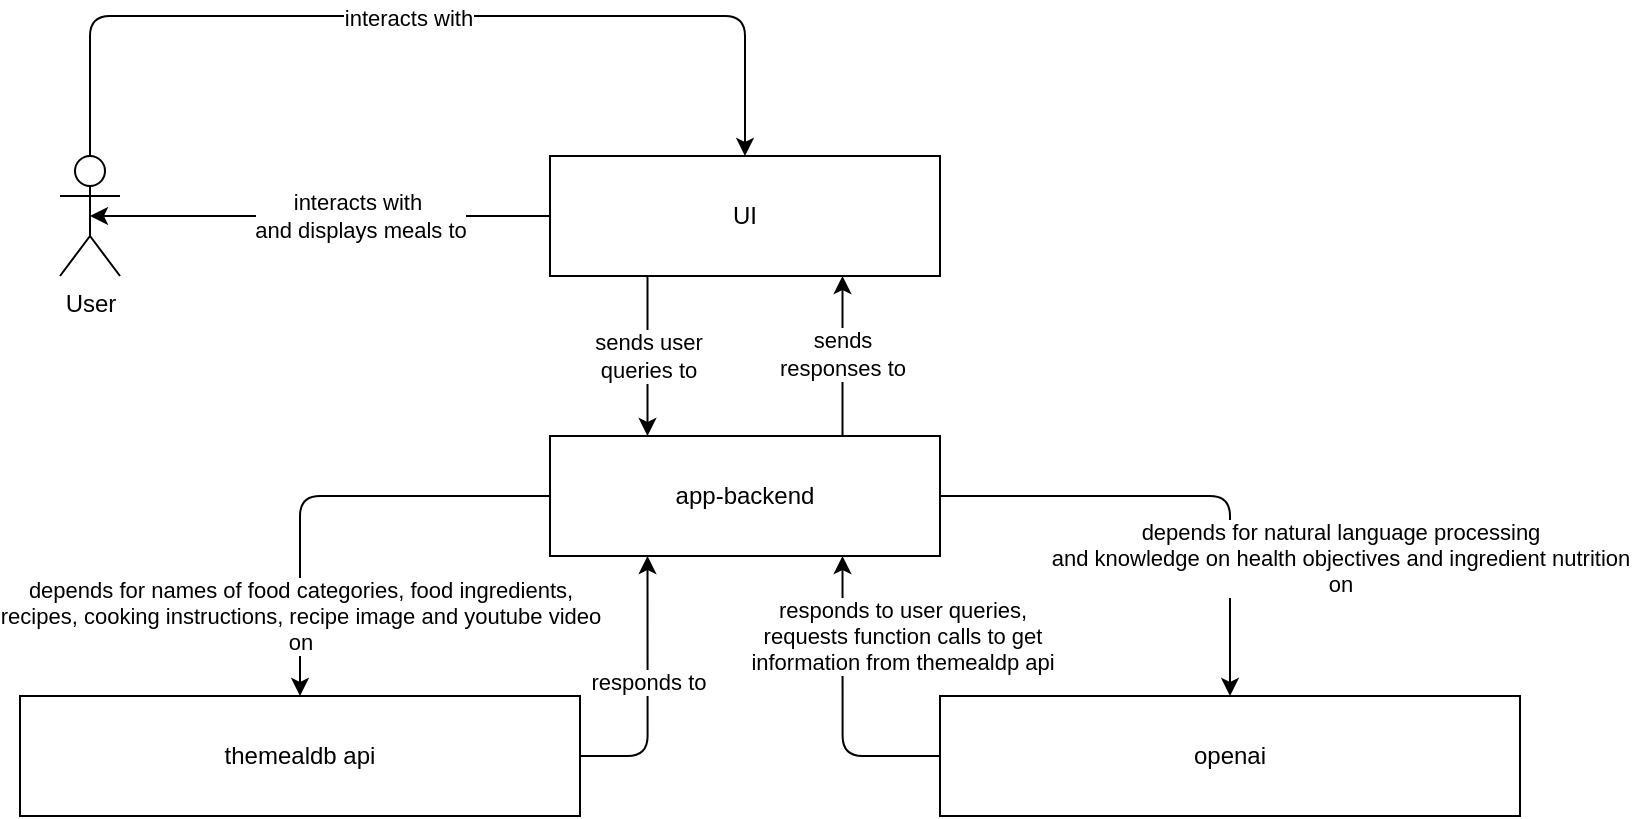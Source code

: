 <mxfile>
    <diagram id="rM9DuOJ5Ojk6an8O_4wX" name="system context">
        <mxGraphModel dx="978" dy="691" grid="1" gridSize="10" guides="1" tooltips="1" connect="1" arrows="1" fold="1" page="1" pageScale="1" pageWidth="850" pageHeight="1100" math="0" shadow="0">
            <root>
                <mxCell id="0"/>
                <mxCell id="1" parent="0"/>
                <mxCell id="23" style="edgeStyle=none;html=1;exitX=0.25;exitY=1;exitDx=0;exitDy=0;entryX=0.25;entryY=0;entryDx=0;entryDy=0;" edge="1" parent="1" source="8" target="11">
                    <mxGeometry relative="1" as="geometry">
                        <Array as="points"/>
                    </mxGeometry>
                </mxCell>
                <mxCell id="25" value="sends user&lt;div&gt;queries to&lt;/div&gt;" style="edgeLabel;html=1;align=center;verticalAlign=middle;resizable=0;points=[];" vertex="1" connectable="0" parent="23">
                    <mxGeometry x="-0.35" relative="1" as="geometry">
                        <mxPoint y="14" as="offset"/>
                    </mxGeometry>
                </mxCell>
                <mxCell id="8" value="UI" style="rounded=0;whiteSpace=wrap;html=1;" vertex="1" parent="1">
                    <mxGeometry x="305" y="140" width="195" height="60" as="geometry"/>
                </mxCell>
                <mxCell id="19" style="edgeStyle=orthogonalEdgeStyle;html=1;entryX=0.5;entryY=0;entryDx=0;entryDy=0;exitX=0.5;exitY=0;exitDx=0;exitDy=0;exitPerimeter=0;" edge="1" parent="1" source="9" target="8">
                    <mxGeometry relative="1" as="geometry">
                        <Array as="points">
                            <mxPoint x="75" y="70"/>
                            <mxPoint x="403" y="70"/>
                        </Array>
                    </mxGeometry>
                </mxCell>
                <mxCell id="20" value="interacts with" style="edgeLabel;html=1;align=center;verticalAlign=middle;resizable=0;points=[];" vertex="1" connectable="0" parent="19">
                    <mxGeometry x="-0.021" y="-1" relative="1" as="geometry">
                        <mxPoint as="offset"/>
                    </mxGeometry>
                </mxCell>
                <mxCell id="9" value="User" style="shape=umlActor;verticalLabelPosition=bottom;verticalAlign=top;html=1;outlineConnect=0;" vertex="1" parent="1">
                    <mxGeometry x="60" y="140" width="30" height="60" as="geometry"/>
                </mxCell>
                <mxCell id="24" style="edgeStyle=none;html=1;exitX=0.75;exitY=0;exitDx=0;exitDy=0;entryX=0.75;entryY=1;entryDx=0;entryDy=0;" edge="1" parent="1" source="11" target="8">
                    <mxGeometry relative="1" as="geometry">
                        <Array as="points"/>
                    </mxGeometry>
                </mxCell>
                <mxCell id="26" value="sends&lt;div&gt;responses to&lt;/div&gt;" style="edgeLabel;html=1;align=center;verticalAlign=middle;resizable=0;points=[];" vertex="1" connectable="0" parent="24">
                    <mxGeometry x="0.025" y="1" relative="1" as="geometry">
                        <mxPoint as="offset"/>
                    </mxGeometry>
                </mxCell>
                <mxCell id="27" style="edgeStyle=orthogonalEdgeStyle;html=1;entryX=0.5;entryY=0;entryDx=0;entryDy=0;exitX=1;exitY=0.5;exitDx=0;exitDy=0;" edge="1" parent="1" source="11" target="12">
                    <mxGeometry relative="1" as="geometry"/>
                </mxCell>
                <mxCell id="29" value="depends for natural language processing&lt;div&gt;and knowledge on health objectives and ingredient nutrition&lt;/div&gt;&lt;div&gt;on&lt;/div&gt;" style="edgeLabel;html=1;align=center;verticalAlign=middle;resizable=0;points=[];" vertex="1" connectable="0" parent="27">
                    <mxGeometry x="0.188" relative="1" as="geometry">
                        <mxPoint x="55" y="30" as="offset"/>
                    </mxGeometry>
                </mxCell>
                <mxCell id="30" style="edgeStyle=orthogonalEdgeStyle;html=1;entryX=0.5;entryY=0;entryDx=0;entryDy=0;exitX=0;exitY=0.5;exitDx=0;exitDy=0;" edge="1" parent="1" source="11" target="13">
                    <mxGeometry relative="1" as="geometry"/>
                </mxCell>
                <mxCell id="32" value="depends for names of food categories, food ingredients,&lt;div&gt;recipes, cooking instructions, recipe image and youtube video&lt;/div&gt;&lt;div&gt;on&lt;/div&gt;" style="edgeLabel;html=1;align=center;verticalAlign=middle;resizable=0;points=[];" vertex="1" connectable="0" parent="30">
                    <mxGeometry x="0.502" y="-1" relative="1" as="geometry">
                        <mxPoint x="1" y="16" as="offset"/>
                    </mxGeometry>
                </mxCell>
                <mxCell id="11" value="app-backend" style="rounded=0;whiteSpace=wrap;html=1;" vertex="1" parent="1">
                    <mxGeometry x="305" y="280" width="195" height="60" as="geometry"/>
                </mxCell>
                <mxCell id="28" style="edgeStyle=orthogonalEdgeStyle;html=1;exitX=0;exitY=0.5;exitDx=0;exitDy=0;entryX=0.75;entryY=1;entryDx=0;entryDy=0;" edge="1" parent="1" source="12" target="11">
                    <mxGeometry relative="1" as="geometry"/>
                </mxCell>
                <mxCell id="31" value="responds to user queries,&lt;div&gt;requests function calls to get&lt;/div&gt;&lt;div&gt;information from themealdp api&lt;/div&gt;" style="edgeLabel;html=1;align=center;verticalAlign=middle;resizable=0;points=[];" vertex="1" connectable="0" parent="28">
                    <mxGeometry x="0.368" y="1" relative="1" as="geometry">
                        <mxPoint x="30" y="-7" as="offset"/>
                    </mxGeometry>
                </mxCell>
                <mxCell id="12" value="openai" style="rounded=0;whiteSpace=wrap;html=1;" vertex="1" parent="1">
                    <mxGeometry x="500" y="410" width="290" height="60" as="geometry"/>
                </mxCell>
                <mxCell id="33" style="edgeStyle=orthogonalEdgeStyle;html=1;entryX=0.25;entryY=1;entryDx=0;entryDy=0;exitX=1;exitY=0.5;exitDx=0;exitDy=0;" edge="1" parent="1" source="13" target="11">
                    <mxGeometry relative="1" as="geometry"/>
                </mxCell>
                <mxCell id="34" value="responds to" style="edgeLabel;html=1;align=center;verticalAlign=middle;resizable=0;points=[];" vertex="1" connectable="0" parent="33">
                    <mxGeometry x="0.058" relative="1" as="geometry">
                        <mxPoint as="offset"/>
                    </mxGeometry>
                </mxCell>
                <mxCell id="13" value="themealdb api" style="rounded=0;whiteSpace=wrap;html=1;" vertex="1" parent="1">
                    <mxGeometry x="40" y="410" width="280" height="60" as="geometry"/>
                </mxCell>
                <mxCell id="21" style="edgeStyle=none;html=1;entryX=0.5;entryY=0.5;entryDx=0;entryDy=0;entryPerimeter=0;" edge="1" parent="1" source="8" target="9">
                    <mxGeometry relative="1" as="geometry"/>
                </mxCell>
                <mxCell id="22" value="interacts with&amp;nbsp;&lt;div&gt;and displays meals to&lt;/div&gt;" style="edgeLabel;html=1;align=center;verticalAlign=middle;resizable=0;points=[];" vertex="1" connectable="0" parent="21">
                    <mxGeometry x="0.056" y="1" relative="1" as="geometry">
                        <mxPoint x="26" y="-1" as="offset"/>
                    </mxGeometry>
                </mxCell>
            </root>
        </mxGraphModel>
    </diagram>
    <diagram id="uL5YY6QMvZRU2Y7WZo8u" name="user interactions">
        <mxGraphModel dx="809" dy="691" grid="1" gridSize="10" guides="1" tooltips="1" connect="1" arrows="1" fold="1" page="1" pageScale="1" pageWidth="850" pageHeight="1100" math="0" shadow="0">
            <root>
                <mxCell id="0"/>
                <mxCell id="1" parent="0"/>
                <mxCell id="xEPG_y-ys0upNtA2RS9q-1" value="&lt;font style=&quot;font-size: 23px;&quot;&gt;home page&lt;/font&gt;" style="text;html=1;align=center;verticalAlign=middle;whiteSpace=wrap;rounded=0;" vertex="1" parent="1">
                    <mxGeometry x="180" y="70" width="220" height="30" as="geometry"/>
                </mxCell>
                <mxCell id="P2N-ikCSMGX1oMK0EgH0-2" style="edgeStyle=orthogonalEdgeStyle;html=1;entryX=0;entryY=0.5;entryDx=0;entryDy=0;" edge="1" parent="1" source="xEPG_y-ys0upNtA2RS9q-2" target="P2N-ikCSMGX1oMK0EgH0-1">
                    <mxGeometry relative="1" as="geometry"/>
                </mxCell>
                <mxCell id="P2N-ikCSMGX1oMK0EgH0-3" value="provides username to" style="edgeLabel;html=1;align=center;verticalAlign=middle;resizable=0;points=[];" vertex="1" connectable="0" parent="P2N-ikCSMGX1oMK0EgH0-2">
                    <mxGeometry x="-0.092" y="1" relative="1" as="geometry">
                        <mxPoint as="offset"/>
                    </mxGeometry>
                </mxCell>
                <mxCell id="xEPG_y-ys0upNtA2RS9q-2" value="user" style="shape=umlActor;verticalLabelPosition=bottom;verticalAlign=top;html=1;outlineConnect=0;" vertex="1" parent="1">
                    <mxGeometry x="30" y="140" width="30" height="60" as="geometry"/>
                </mxCell>
                <mxCell id="GxeEZaQeK77Ep0-g02Vg-2" style="edgeStyle=orthogonalEdgeStyle;html=1;entryX=0.25;entryY=0;entryDx=0;entryDy=0;exitX=0.25;exitY=1;exitDx=0;exitDy=0;" edge="1" parent="1" source="P2N-ikCSMGX1oMK0EgH0-1" target="HD5RSPW3Ekkz0aj2-8f3-1">
                    <mxGeometry relative="1" as="geometry">
                        <Array as="points">
                            <mxPoint x="240" y="230"/>
                            <mxPoint x="240" y="230"/>
                        </Array>
                    </mxGeometry>
                </mxCell>
                <mxCell id="GxeEZaQeK77Ep0-g02Vg-4" value="passes username to" style="edgeLabel;html=1;align=center;verticalAlign=middle;resizable=0;points=[];" vertex="1" connectable="0" parent="GxeEZaQeK77Ep0-g02Vg-2">
                    <mxGeometry x="-0.1" y="1" relative="1" as="geometry">
                        <mxPoint as="offset"/>
                    </mxGeometry>
                </mxCell>
                <mxCell id="P2N-ikCSMGX1oMK0EgH0-1" value="UI" style="rounded=0;whiteSpace=wrap;html=1;" vertex="1" parent="1">
                    <mxGeometry x="190" y="140" width="200" height="60" as="geometry"/>
                </mxCell>
                <mxCell id="GxeEZaQeK77Ep0-g02Vg-3" style="edgeStyle=orthogonalEdgeStyle;html=1;exitX=0.25;exitY=1;exitDx=0;exitDy=0;entryX=0.25;entryY=0;entryDx=0;entryDy=0;" edge="1" parent="1" source="HD5RSPW3Ekkz0aj2-8f3-1" target="GxeEZaQeK77Ep0-g02Vg-1">
                    <mxGeometry relative="1" as="geometry"/>
                </mxCell>
                <mxCell id="GxeEZaQeK77Ep0-g02Vg-5" value="moderation check&lt;div&gt;request&lt;/div&gt;" style="edgeLabel;html=1;align=center;verticalAlign=middle;resizable=0;points=[];" vertex="1" connectable="0" parent="GxeEZaQeK77Ep0-g02Vg-3">
                    <mxGeometry x="-0.2" y="2" relative="1" as="geometry">
                        <mxPoint as="offset"/>
                    </mxGeometry>
                </mxCell>
                <mxCell id="GxeEZaQeK77Ep0-g02Vg-11" style="edgeStyle=orthogonalEdgeStyle;html=1;exitX=0.75;exitY=0;exitDx=0;exitDy=0;entryX=0.75;entryY=1;entryDx=0;entryDy=0;" edge="1" parent="1" source="HD5RSPW3Ekkz0aj2-8f3-1" target="P2N-ikCSMGX1oMK0EgH0-1">
                    <mxGeometry relative="1" as="geometry"/>
                </mxCell>
                <mxCell id="GxeEZaQeK77Ep0-g02Vg-12" value="display error, if username fails&lt;div&gt;moderation check&lt;/div&gt;" style="edgeLabel;html=1;align=center;verticalAlign=middle;resizable=0;points=[];" vertex="1" connectable="0" parent="GxeEZaQeK77Ep0-g02Vg-11">
                    <mxGeometry x="-0.033" relative="1" as="geometry">
                        <mxPoint x="40" as="offset"/>
                    </mxGeometry>
                </mxCell>
                <mxCell id="HD5RSPW3Ekkz0aj2-8f3-1" value="app-backend" style="rounded=0;whiteSpace=wrap;html=1;" vertex="1" parent="1">
                    <mxGeometry x="190" y="260" width="200" height="60" as="geometry"/>
                </mxCell>
                <mxCell id="GxeEZaQeK77Ep0-g02Vg-6" style="edgeStyle=orthogonalEdgeStyle;html=1;exitX=0.75;exitY=0;exitDx=0;exitDy=0;entryX=0.75;entryY=1;entryDx=0;entryDy=0;" edge="1" parent="1" source="GxeEZaQeK77Ep0-g02Vg-1" target="HD5RSPW3Ekkz0aj2-8f3-1">
                    <mxGeometry relative="1" as="geometry"/>
                </mxCell>
                <mxCell id="GxeEZaQeK77Ep0-g02Vg-7" value="moderation check&lt;div&gt;response&lt;/div&gt;" style="edgeLabel;html=1;align=center;verticalAlign=middle;resizable=0;points=[];" vertex="1" connectable="0" parent="GxeEZaQeK77Ep0-g02Vg-6">
                    <mxGeometry x="-0.2" y="1" relative="1" as="geometry">
                        <mxPoint as="offset"/>
                    </mxGeometry>
                </mxCell>
                <mxCell id="GxeEZaQeK77Ep0-g02Vg-1" value="openai" style="rounded=0;whiteSpace=wrap;html=1;" vertex="1" parent="1">
                    <mxGeometry x="190" y="370" width="200" height="60" as="geometry"/>
                </mxCell>
                <mxCell id="GxeEZaQeK77Ep0-g02Vg-9" style="edgeStyle=orthogonalEdgeStyle;html=1;exitX=1;exitY=0.25;exitDx=0;exitDy=0;entryX=1;entryY=0.75;entryDx=0;entryDy=0;elbow=horizontal;" edge="1" parent="1" source="HD5RSPW3Ekkz0aj2-8f3-1" target="HD5RSPW3Ekkz0aj2-8f3-1">
                    <mxGeometry relative="1" as="geometry">
                        <Array as="points">
                            <mxPoint x="590" y="290"/>
                        </Array>
                    </mxGeometry>
                </mxCell>
                <mxCell id="GxeEZaQeK77Ep0-g02Vg-10" value="redirects to meal-planner&lt;div&gt;if valid username&lt;/div&gt;" style="edgeLabel;html=1;align=center;verticalAlign=middle;resizable=0;points=[];" vertex="1" connectable="0" parent="GxeEZaQeK77Ep0-g02Vg-9">
                    <mxGeometry x="-0.444" relative="1" as="geometry">
                        <mxPoint x="88" y="7" as="offset"/>
                    </mxGeometry>
                </mxCell>
                <mxCell id="GxeEZaQeK77Ep0-g02Vg-13" value="&lt;font style=&quot;font-size: 23px;&quot;&gt;meal planner page, pre-load&lt;/font&gt;" style="text;html=1;align=center;verticalAlign=middle;whiteSpace=wrap;rounded=0;" vertex="1" parent="1">
                    <mxGeometry x="130" y="520" width="320" height="30" as="geometry"/>
                </mxCell>
                <mxCell id="GxeEZaQeK77Ep0-g02Vg-19" style="edgeStyle=orthogonalEdgeStyle;html=1;entryX=0;entryY=0.5;entryDx=0;entryDy=0;" edge="1" parent="1" source="GxeEZaQeK77Ep0-g02Vg-14" target="GxeEZaQeK77Ep0-g02Vg-15">
                    <mxGeometry relative="1" as="geometry"/>
                </mxCell>
                <mxCell id="GxeEZaQeK77Ep0-g02Vg-20" value="7. interacts with" style="edgeLabel;html=1;align=center;verticalAlign=middle;resizable=0;points=[];" vertex="1" connectable="0" parent="GxeEZaQeK77Ep0-g02Vg-19">
                    <mxGeometry x="-0.077" y="-2" relative="1" as="geometry">
                        <mxPoint y="-2" as="offset"/>
                    </mxGeometry>
                </mxCell>
                <mxCell id="GxeEZaQeK77Ep0-g02Vg-14" value="user" style="shape=umlActor;verticalLabelPosition=bottom;verticalAlign=top;html=1;outlineConnect=0;" vertex="1" parent="1">
                    <mxGeometry x="30" y="590" width="30" height="60" as="geometry"/>
                </mxCell>
                <mxCell id="GxeEZaQeK77Ep0-g02Vg-15" value="UI" style="rounded=0;whiteSpace=wrap;html=1;" vertex="1" parent="1">
                    <mxGeometry x="190" y="590" width="200" height="60" as="geometry"/>
                </mxCell>
                <mxCell id="GxeEZaQeK77Ep0-g02Vg-17" style="edgeStyle=orthogonalEdgeStyle;html=1;entryX=0.5;entryY=0;entryDx=0;entryDy=0;entryPerimeter=0;exitX=0.5;exitY=0;exitDx=0;exitDy=0;" edge="1" parent="1" source="GxeEZaQeK77Ep0-g02Vg-15" target="GxeEZaQeK77Ep0-g02Vg-14">
                    <mxGeometry relative="1" as="geometry">
                        <Array as="points">
                            <mxPoint x="290" y="570"/>
                            <mxPoint x="45" y="570"/>
                        </Array>
                    </mxGeometry>
                </mxCell>
                <mxCell id="GxeEZaQeK77Ep0-g02Vg-18" value="6. displays introduction message&lt;div&gt;and interacts with&lt;/div&gt;" style="edgeLabel;html=1;align=center;verticalAlign=middle;resizable=0;points=[];" vertex="1" connectable="0" parent="GxeEZaQeK77Ep0-g02Vg-17">
                    <mxGeometry x="0.123" y="-2" relative="1" as="geometry">
                        <mxPoint as="offset"/>
                    </mxGeometry>
                </mxCell>
                <mxCell id="GxeEZaQeK77Ep0-g02Vg-24" style="edgeStyle=orthogonalEdgeStyle;html=1;exitX=0.25;exitY=1;exitDx=0;exitDy=0;entryX=0.25;entryY=0;entryDx=0;entryDy=0;" edge="1" parent="1" source="GxeEZaQeK77Ep0-g02Vg-21" target="GxeEZaQeK77Ep0-g02Vg-22">
                    <mxGeometry relative="1" as="geometry"/>
                </mxCell>
                <mxCell id="GxeEZaQeK77Ep0-g02Vg-27" value="1. prompts&lt;div&gt;system content&lt;/div&gt;" style="edgeLabel;html=1;align=center;verticalAlign=middle;resizable=0;points=[];" vertex="1" connectable="0" parent="GxeEZaQeK77Ep0-g02Vg-24">
                    <mxGeometry x="-0.117" relative="1" as="geometry">
                        <mxPoint y="1" as="offset"/>
                    </mxGeometry>
                </mxCell>
                <mxCell id="GxeEZaQeK77Ep0-g02Vg-29" style="edgeStyle=orthogonalEdgeStyle;html=1;exitX=0.5;exitY=0;exitDx=0;exitDy=0;entryX=0.5;entryY=1;entryDx=0;entryDy=0;" edge="1" parent="1" source="GxeEZaQeK77Ep0-g02Vg-21" target="GxeEZaQeK77Ep0-g02Vg-15">
                    <mxGeometry relative="1" as="geometry"/>
                </mxCell>
                <mxCell id="GxeEZaQeK77Ep0-g02Vg-30" value="5. sends introduction message to" style="edgeLabel;html=1;align=center;verticalAlign=middle;resizable=0;points=[];" vertex="1" connectable="0" parent="GxeEZaQeK77Ep0-g02Vg-29">
                    <mxGeometry x="-0.017" relative="1" as="geometry">
                        <mxPoint as="offset"/>
                    </mxGeometry>
                </mxCell>
                <mxCell id="GxeEZaQeK77Ep0-g02Vg-32" style="edgeStyle=orthogonalEdgeStyle;html=1;exitX=1;exitY=0.75;exitDx=0;exitDy=0;entryX=0;entryY=0.75;entryDx=0;entryDy=0;" edge="1" parent="1" source="GxeEZaQeK77Ep0-g02Vg-21" target="GxeEZaQeK77Ep0-g02Vg-31">
                    <mxGeometry relative="1" as="geometry"/>
                </mxCell>
                <mxCell id="GxeEZaQeK77Ep0-g02Vg-34" value="3. get all food categories&lt;div&gt;get all food ingredients&lt;/div&gt;" style="edgeLabel;html=1;align=center;verticalAlign=middle;resizable=0;points=[];" vertex="1" connectable="0" parent="GxeEZaQeK77Ep0-g02Vg-32">
                    <mxGeometry x="-0.186" relative="1" as="geometry">
                        <mxPoint y="1" as="offset"/>
                    </mxGeometry>
                </mxCell>
                <mxCell id="GxeEZaQeK77Ep0-g02Vg-21" value="app-backend" style="rounded=0;whiteSpace=wrap;html=1;" vertex="1" parent="1">
                    <mxGeometry x="190" y="710" width="200" height="60" as="geometry"/>
                </mxCell>
                <mxCell id="GxeEZaQeK77Ep0-g02Vg-25" style="edgeStyle=orthogonalEdgeStyle;html=1;entryX=0.75;entryY=1;entryDx=0;entryDy=0;exitX=0.75;exitY=0;exitDx=0;exitDy=0;" edge="1" parent="1" source="GxeEZaQeK77Ep0-g02Vg-22" target="GxeEZaQeK77Ep0-g02Vg-21">
                    <mxGeometry relative="1" as="geometry">
                        <Array as="points">
                            <mxPoint x="340" y="810"/>
                            <mxPoint x="340" y="810"/>
                        </Array>
                    </mxGeometry>
                </mxCell>
                <mxCell id="GxeEZaQeK77Ep0-g02Vg-28" value="2. sends function calls&lt;div&gt;to fetch categories, ingredients&lt;/div&gt;" style="edgeLabel;html=1;align=center;verticalAlign=middle;resizable=0;points=[];" vertex="1" connectable="0" parent="GxeEZaQeK77Ep0-g02Vg-25">
                    <mxGeometry x="0.117" y="-2" relative="1" as="geometry">
                        <mxPoint x="38" y="4" as="offset"/>
                    </mxGeometry>
                </mxCell>
                <mxCell id="GxeEZaQeK77Ep0-g02Vg-22" value="openai" style="rounded=0;whiteSpace=wrap;html=1;" vertex="1" parent="1">
                    <mxGeometry x="190" y="830" width="200" height="60" as="geometry"/>
                </mxCell>
                <mxCell id="GxeEZaQeK77Ep0-g02Vg-33" style="edgeStyle=orthogonalEdgeStyle;html=1;exitX=0;exitY=0.25;exitDx=0;exitDy=0;entryX=1;entryY=0.25;entryDx=0;entryDy=0;" edge="1" parent="1" source="GxeEZaQeK77Ep0-g02Vg-31" target="GxeEZaQeK77Ep0-g02Vg-21">
                    <mxGeometry relative="1" as="geometry"/>
                </mxCell>
                <mxCell id="GxeEZaQeK77Ep0-g02Vg-35" value="4. sends all food categories,&lt;div&gt;&amp;nbsp;ingredients&lt;/div&gt;" style="edgeLabel;html=1;align=center;verticalAlign=middle;resizable=0;points=[];" vertex="1" connectable="0" parent="GxeEZaQeK77Ep0-g02Vg-33">
                    <mxGeometry x="0.139" relative="1" as="geometry">
                        <mxPoint as="offset"/>
                    </mxGeometry>
                </mxCell>
                <mxCell id="GxeEZaQeK77Ep0-g02Vg-31" value="themealdb api" style="rounded=0;whiteSpace=wrap;html=1;" vertex="1" parent="1">
                    <mxGeometry x="620" y="710" width="200" height="60" as="geometry"/>
                </mxCell>
                <mxCell id="GxeEZaQeK77Ep0-g02Vg-36" value="&lt;font style=&quot;font-size: 23px;&quot;&gt;meal planner page, regular conversation&lt;/font&gt;" style="text;html=1;align=center;verticalAlign=middle;whiteSpace=wrap;rounded=0;" vertex="1" parent="1">
                    <mxGeometry x="130" y="940" width="440" height="30" as="geometry"/>
                </mxCell>
                <mxCell id="GxeEZaQeK77Ep0-g02Vg-37" style="edgeStyle=orthogonalEdgeStyle;html=1;entryX=0;entryY=0.5;entryDx=0;entryDy=0;" edge="1" parent="1" source="GxeEZaQeK77Ep0-g02Vg-39" target="GxeEZaQeK77Ep0-g02Vg-40">
                    <mxGeometry relative="1" as="geometry"/>
                </mxCell>
                <mxCell id="GxeEZaQeK77Ep0-g02Vg-38" value="tells health objective,&lt;div&gt;food preferences to&lt;/div&gt;" style="edgeLabel;html=1;align=center;verticalAlign=middle;resizable=0;points=[];" vertex="1" connectable="0" parent="GxeEZaQeK77Ep0-g02Vg-37">
                    <mxGeometry x="-0.077" y="-2" relative="1" as="geometry">
                        <mxPoint y="-2" as="offset"/>
                    </mxGeometry>
                </mxCell>
                <mxCell id="GxeEZaQeK77Ep0-g02Vg-39" value="user" style="shape=umlActor;verticalLabelPosition=bottom;verticalAlign=top;html=1;outlineConnect=0;" vertex="1" parent="1">
                    <mxGeometry x="30" y="1010" width="30" height="60" as="geometry"/>
                </mxCell>
                <mxCell id="GxeEZaQeK77Ep0-g02Vg-56" style="edgeStyle=orthogonalEdgeStyle;html=1;exitX=0.25;exitY=1;exitDx=0;exitDy=0;entryX=0.25;entryY=0;entryDx=0;entryDy=0;" edge="1" parent="1" source="GxeEZaQeK77Ep0-g02Vg-40" target="GxeEZaQeK77Ep0-g02Vg-49">
                    <mxGeometry relative="1" as="geometry"/>
                </mxCell>
                <mxCell id="GxeEZaQeK77Ep0-g02Vg-57" value="passes health objectives,&lt;div&gt;food preferences to&lt;/div&gt;" style="edgeLabel;html=1;align=center;verticalAlign=middle;resizable=0;points=[];" vertex="1" connectable="0" parent="GxeEZaQeK77Ep0-g02Vg-56">
                    <mxGeometry x="-0.15" y="-1" relative="1" as="geometry">
                        <mxPoint as="offset"/>
                    </mxGeometry>
                </mxCell>
                <mxCell id="GxeEZaQeK77Ep0-g02Vg-40" value="UI" style="rounded=0;whiteSpace=wrap;html=1;" vertex="1" parent="1">
                    <mxGeometry x="190" y="1010" width="200" height="60" as="geometry"/>
                </mxCell>
                <mxCell id="GxeEZaQeK77Ep0-g02Vg-41" style="edgeStyle=orthogonalEdgeStyle;html=1;entryX=0.5;entryY=0;entryDx=0;entryDy=0;entryPerimeter=0;exitX=0.5;exitY=0;exitDx=0;exitDy=0;" edge="1" parent="1" source="GxeEZaQeK77Ep0-g02Vg-40" target="GxeEZaQeK77Ep0-g02Vg-39">
                    <mxGeometry relative="1" as="geometry">
                        <Array as="points">
                            <mxPoint x="290" y="990"/>
                            <mxPoint x="45" y="990"/>
                        </Array>
                    </mxGeometry>
                </mxCell>
                <mxCell id="GxeEZaQeK77Ep0-g02Vg-42" value="displays response" style="edgeLabel;html=1;align=center;verticalAlign=middle;resizable=0;points=[];" vertex="1" connectable="0" parent="GxeEZaQeK77Ep0-g02Vg-41">
                    <mxGeometry x="0.123" y="-2" relative="1" as="geometry">
                        <mxPoint as="offset"/>
                    </mxGeometry>
                </mxCell>
                <mxCell id="GxeEZaQeK77Ep0-g02Vg-43" style="edgeStyle=orthogonalEdgeStyle;html=1;exitX=0.25;exitY=1;exitDx=0;exitDy=0;entryX=0.25;entryY=0;entryDx=0;entryDy=0;" edge="1" parent="1" source="GxeEZaQeK77Ep0-g02Vg-49" target="GxeEZaQeK77Ep0-g02Vg-52">
                    <mxGeometry relative="1" as="geometry"/>
                </mxCell>
                <mxCell id="GxeEZaQeK77Ep0-g02Vg-44" value="passes health objectives,&lt;div&gt;food preferences to&lt;/div&gt;" style="edgeLabel;html=1;align=center;verticalAlign=middle;resizable=0;points=[];" vertex="1" connectable="0" parent="GxeEZaQeK77Ep0-g02Vg-43">
                    <mxGeometry x="-0.117" relative="1" as="geometry">
                        <mxPoint y="1" as="offset"/>
                    </mxGeometry>
                </mxCell>
                <mxCell id="GxeEZaQeK77Ep0-g02Vg-47" style="edgeStyle=orthogonalEdgeStyle;html=1;exitX=1;exitY=0.75;exitDx=0;exitDy=0;entryX=0;entryY=0.75;entryDx=0;entryDy=0;" edge="1" parent="1" source="GxeEZaQeK77Ep0-g02Vg-49" target="GxeEZaQeK77Ep0-g02Vg-55">
                    <mxGeometry relative="1" as="geometry"/>
                </mxCell>
                <mxCell id="GxeEZaQeK77Ep0-g02Vg-48" value="get recipes for ingredients" style="edgeLabel;html=1;align=center;verticalAlign=middle;resizable=0;points=[];" vertex="1" connectable="0" parent="GxeEZaQeK77Ep0-g02Vg-47">
                    <mxGeometry x="-0.186" relative="1" as="geometry">
                        <mxPoint y="1" as="offset"/>
                    </mxGeometry>
                </mxCell>
                <mxCell id="GxeEZaQeK77Ep0-g02Vg-58" style="edgeStyle=orthogonalEdgeStyle;html=1;exitX=0.75;exitY=0;exitDx=0;exitDy=0;entryX=0.75;entryY=1;entryDx=0;entryDy=0;" edge="1" parent="1" source="GxeEZaQeK77Ep0-g02Vg-49" target="GxeEZaQeK77Ep0-g02Vg-40">
                    <mxGeometry relative="1" as="geometry"/>
                </mxCell>
                <mxCell id="GxeEZaQeK77Ep0-g02Vg-59" value="sends reciepes" style="edgeLabel;html=1;align=center;verticalAlign=middle;resizable=0;points=[];" vertex="1" connectable="0" parent="GxeEZaQeK77Ep0-g02Vg-58">
                    <mxGeometry x="-0.083" relative="1" as="geometry">
                        <mxPoint y="1" as="offset"/>
                    </mxGeometry>
                </mxCell>
                <mxCell id="GxeEZaQeK77Ep0-g02Vg-49" value="app-backend" style="rounded=0;whiteSpace=wrap;html=1;" vertex="1" parent="1">
                    <mxGeometry x="190" y="1130" width="200" height="60" as="geometry"/>
                </mxCell>
                <mxCell id="GxeEZaQeK77Ep0-g02Vg-50" style="edgeStyle=orthogonalEdgeStyle;html=1;entryX=0.75;entryY=1;entryDx=0;entryDy=0;exitX=0.75;exitY=0;exitDx=0;exitDy=0;" edge="1" parent="1" source="GxeEZaQeK77Ep0-g02Vg-52" target="GxeEZaQeK77Ep0-g02Vg-49">
                    <mxGeometry relative="1" as="geometry">
                        <Array as="points">
                            <mxPoint x="340" y="1230"/>
                            <mxPoint x="340" y="1230"/>
                        </Array>
                    </mxGeometry>
                </mxCell>
                <mxCell id="GxeEZaQeK77Ep0-g02Vg-51" value="responds with correct ingredients&lt;div&gt;as per health objectives&lt;/div&gt;" style="edgeLabel;html=1;align=center;verticalAlign=middle;resizable=0;points=[];" vertex="1" connectable="0" parent="GxeEZaQeK77Ep0-g02Vg-50">
                    <mxGeometry x="0.117" y="-2" relative="1" as="geometry">
                        <mxPoint x="58" y="4" as="offset"/>
                    </mxGeometry>
                </mxCell>
                <mxCell id="GxeEZaQeK77Ep0-g02Vg-52" value="openai" style="rounded=0;whiteSpace=wrap;html=1;" vertex="1" parent="1">
                    <mxGeometry x="190" y="1250" width="200" height="60" as="geometry"/>
                </mxCell>
                <mxCell id="GxeEZaQeK77Ep0-g02Vg-53" style="edgeStyle=orthogonalEdgeStyle;html=1;exitX=0;exitY=0.25;exitDx=0;exitDy=0;entryX=1;entryY=0.25;entryDx=0;entryDy=0;" edge="1" parent="1" source="GxeEZaQeK77Ep0-g02Vg-55" target="GxeEZaQeK77Ep0-g02Vg-49">
                    <mxGeometry relative="1" as="geometry"/>
                </mxCell>
                <mxCell id="GxeEZaQeK77Ep0-g02Vg-54" value="send recipe details" style="edgeLabel;html=1;align=center;verticalAlign=middle;resizable=0;points=[];" vertex="1" connectable="0" parent="GxeEZaQeK77Ep0-g02Vg-53">
                    <mxGeometry x="0.139" relative="1" as="geometry">
                        <mxPoint as="offset"/>
                    </mxGeometry>
                </mxCell>
                <mxCell id="GxeEZaQeK77Ep0-g02Vg-55" value="themealdb api" style="rounded=0;whiteSpace=wrap;html=1;" vertex="1" parent="1">
                    <mxGeometry x="620" y="1130" width="200" height="60" as="geometry"/>
                </mxCell>
                <mxCell id="5lR3RIT6nDF8Ij0WKozF-6" style="edgeStyle=orthogonalEdgeStyle;html=1;" edge="1" parent="1" source="5lR3RIT6nDF8Ij0WKozF-1" target="5lR3RIT6nDF8Ij0WKozF-5">
                    <mxGeometry relative="1" as="geometry"/>
                </mxCell>
                <mxCell id="5lR3RIT6nDF8Ij0WKozF-12" style="edgeStyle=orthogonalEdgeStyle;html=1;" edge="1" parent="1" source="5lR3RIT6nDF8Ij0WKozF-1" target="5lR3RIT6nDF8Ij0WKozF-11">
                    <mxGeometry relative="1" as="geometry"/>
                </mxCell>
                <mxCell id="5lR3RIT6nDF8Ij0WKozF-1" value="initialize_conversation()" style="rounded=0;whiteSpace=wrap;html=1;" vertex="1" parent="1">
                    <mxGeometry x="200" y="1440" width="140" height="60" as="geometry"/>
                </mxCell>
                <mxCell id="5lR3RIT6nDF8Ij0WKozF-4" style="edgeStyle=orthogonalEdgeStyle;html=1;" edge="1" parent="1" source="5lR3RIT6nDF8Ij0WKozF-2" target="5lR3RIT6nDF8Ij0WKozF-1">
                    <mxGeometry relative="1" as="geometry"/>
                </mxCell>
                <mxCell id="5lR3RIT6nDF8Ij0WKozF-2" value="user" style="shape=umlActor;verticalLabelPosition=bottom;verticalAlign=top;html=1;outlineConnect=0;" vertex="1" parent="1">
                    <mxGeometry x="70" y="1440" width="30" height="60" as="geometry"/>
                </mxCell>
                <mxCell id="5lR3RIT6nDF8Ij0WKozF-8" style="edgeStyle=orthogonalEdgeStyle;html=1;entryX=0.5;entryY=0;entryDx=0;entryDy=0;" edge="1" parent="1" source="5lR3RIT6nDF8Ij0WKozF-5" target="5lR3RIT6nDF8Ij0WKozF-7">
                    <mxGeometry relative="1" as="geometry"/>
                </mxCell>
                <mxCell id="5lR3RIT6nDF8Ij0WKozF-5" value="intent_confirmation()" style="rounded=0;whiteSpace=wrap;html=1;" vertex="1" parent="1">
                    <mxGeometry x="390" y="1440" width="140" height="60" as="geometry"/>
                </mxCell>
                <mxCell id="5lR3RIT6nDF8Ij0WKozF-10" style="edgeStyle=orthogonalEdgeStyle;html=1;entryX=1;entryY=0.5;entryDx=0;entryDy=0;" edge="1" parent="1" source="5lR3RIT6nDF8Ij0WKozF-7" target="5lR3RIT6nDF8Ij0WKozF-9">
                    <mxGeometry relative="1" as="geometry"/>
                </mxCell>
                <mxCell id="5lR3RIT6nDF8Ij0WKozF-7" value="extract_python_dictionary()" style="rounded=0;whiteSpace=wrap;html=1;" vertex="1" parent="1">
                    <mxGeometry x="390" y="1550" width="140" height="60" as="geometry"/>
                </mxCell>
                <mxCell id="5lR3RIT6nDF8Ij0WKozF-9" value="get_meals()&lt;div&gt;from TheMealDB api&lt;/div&gt;" style="rounded=0;whiteSpace=wrap;html=1;" vertex="1" parent="1">
                    <mxGeometry x="200" y="1550" width="140" height="60" as="geometry"/>
                </mxCell>
                <mxCell id="5lR3RIT6nDF8Ij0WKozF-11" value="function call&lt;div&gt;get_all_food_categories&lt;/div&gt;&lt;div&gt;get_all_food_ingredients&lt;/div&gt;" style="rounded=0;whiteSpace=wrap;html=1;" vertex="1" parent="1">
                    <mxGeometry x="200" y="1340" width="140" height="60" as="geometry"/>
                </mxCell>
            </root>
        </mxGraphModel>
    </diagram>
</mxfile>